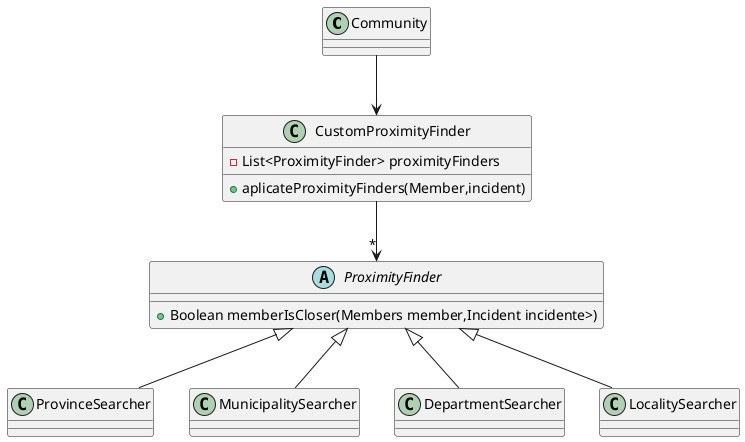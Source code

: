 @startuml
Community--> CustomProximityFinder
CustomProximityFinder -->"*" ProximityFinder

class CustomProximityFinder{
    -List<ProximityFinder> proximityFinders

    +aplicateProximityFinders(Member,incident)
}



' SE CONVIRTIO DE INTERFACE A CLASE ABSTRACTA
abstract class ProximityFinder {

  + Boolean memberIsCloser(Members member,Incident incidente>)
}



class ProvinceSearcher extends ProximityFinder{

}

class MunicipalitySearcher extends ProximityFinder{

}

class DepartmentSearcher extends ProximityFinder{

}

class LocalitySearcher extends ProximityFinder{

}

@enduml


NOTAS:

para sacar la logica repetida, aplicamos lo mismo que en los validadores
de contraseñas

ahora una comunidad conoce a su CUSTOM PROXIMITY FINDER
entonces lo configura con filtros de busqueda dependiendo como la comunidad quiera avisar a sus miembros

se aplican los criterios de busqueda de la misma manera que en las validaciones de contra.


